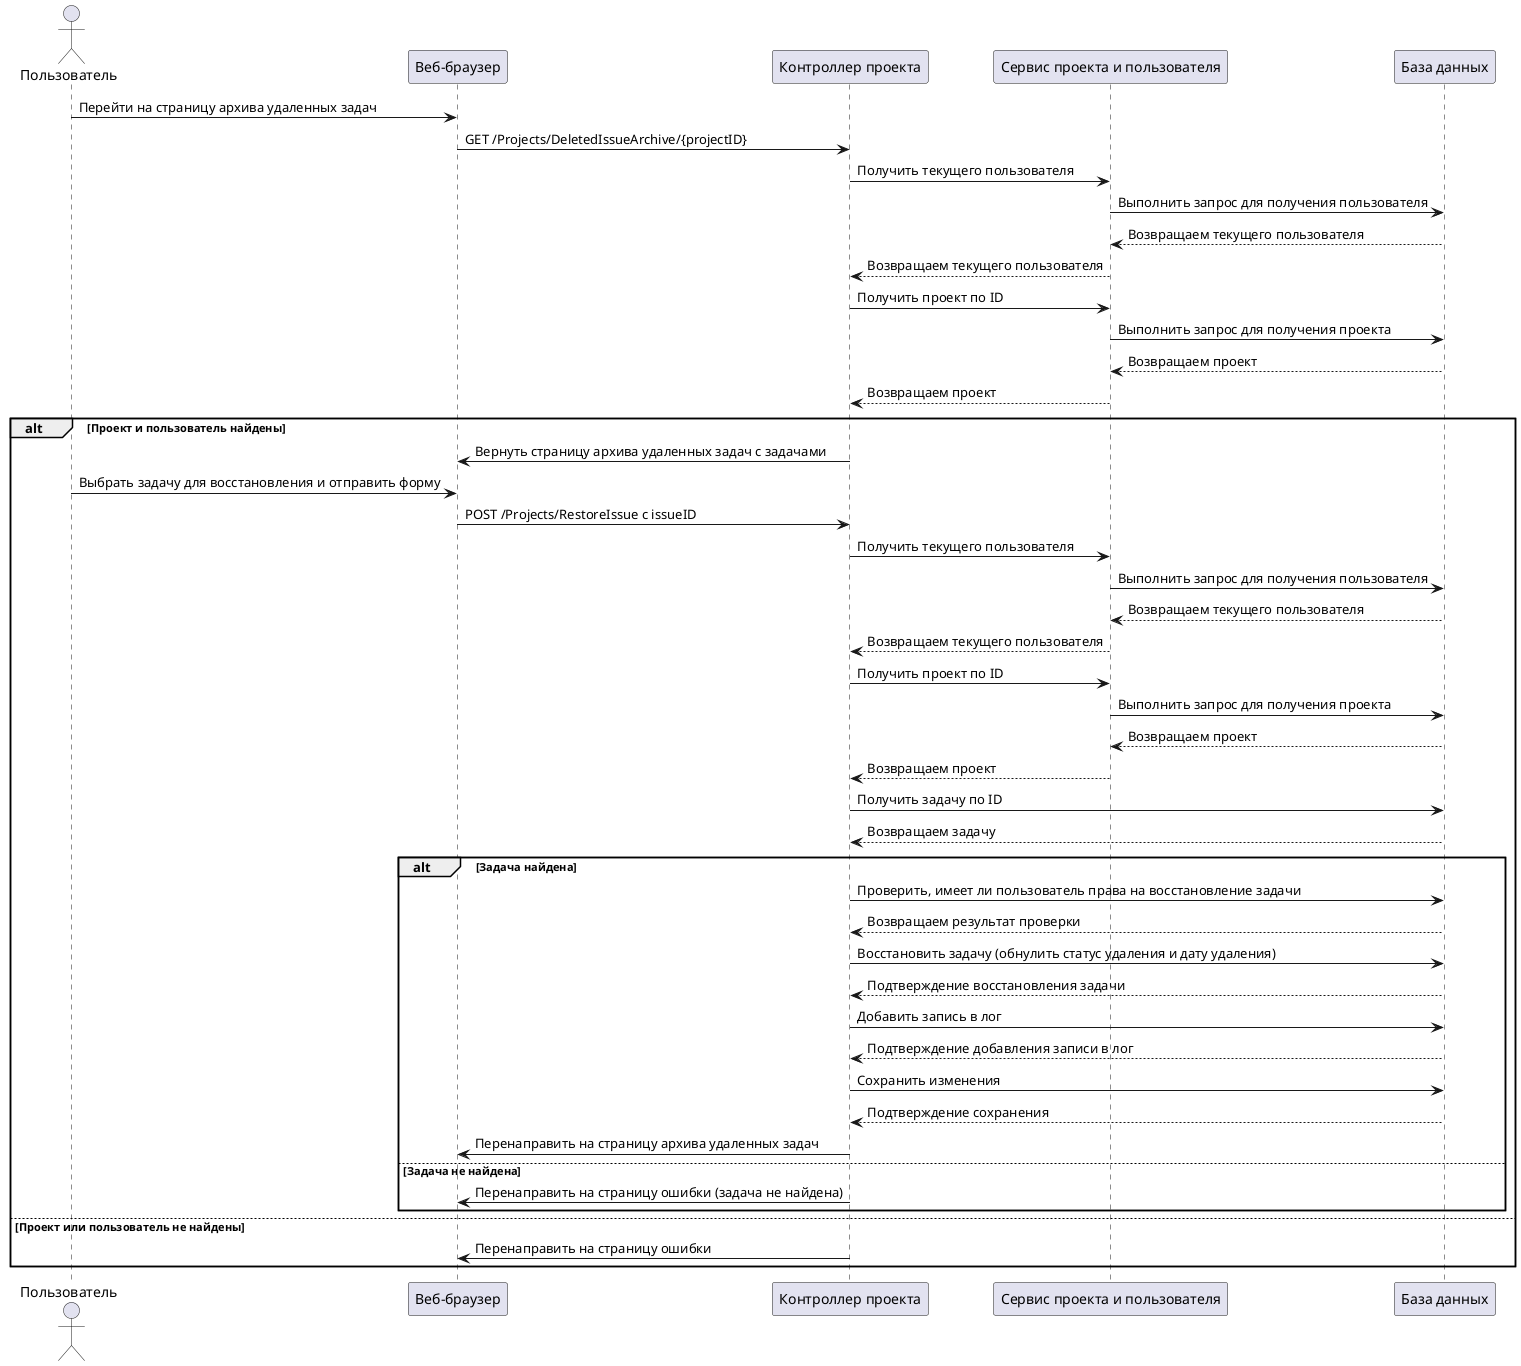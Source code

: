 @startuml RestoreIssue
actor Пользователь as User
participant "Веб-браузер" as Browser
participant "Контроллер проекта" as PC
participant "Сервис проекта и пользователя" as UPS
participant "База данных" as DB

User -> Browser: Перейти на страницу архива удаленных задач
Browser -> PC: GET /Projects/DeletedIssueArchive/{projectID}
PC -> UPS: Получить текущего пользователя
UPS -> DB: Выполнить запрос для получения пользователя
DB --> UPS: Возвращаем текущего пользователя
UPS --> PC: Возвращаем текущего пользователя

PC -> UPS: Получить проект по ID
UPS -> DB: Выполнить запрос для получения проекта
DB --> UPS: Возвращаем проект
UPS --> PC: Возвращаем проект

alt Проект и пользователь найдены
    PC -> Browser: Вернуть страницу архива удаленных задач с задачами

    User -> Browser: Выбрать задачу для восстановления и отправить форму
    Browser -> PC: POST /Projects/RestoreIssue с issueID

    PC -> UPS: Получить текущего пользователя
    UPS -> DB: Выполнить запрос для получения пользователя
    DB --> UPS: Возвращаем текущего пользователя
    UPS --> PC: Возвращаем текущего пользователя

    PC -> UPS: Получить проект по ID
    UPS -> DB: Выполнить запрос для получения проекта
    DB --> UPS: Возвращаем проект
    UPS --> PC: Возвращаем проект

    PC -> DB: Получить задачу по ID
    DB --> PC: Возвращаем задачу

    alt Задача найдена
        PC -> DB: Проверить, имеет ли пользователь права на восстановление задачи
        DB --> PC: Возвращаем результат проверки

        PC -> DB: Восстановить задачу (обнулить статус удаления и дату удаления)
        DB --> PC: Подтверждение восстановления задачи

        PC -> DB: Добавить запись в лог
        DB --> PC: Подтверждение добавления записи в лог

        PC -> DB: Сохранить изменения
        DB --> PC: Подтверждение сохранения

        PC -> Browser: Перенаправить на страницу архива удаленных задач
        
    else Задача не найдена
        PC -> Browser: Перенаправить на страницу ошибки (задача не найдена)
    end
else Проект или пользователь не найдены
    PC -> Browser: Перенаправить на страницу ошибки
end
@enduml